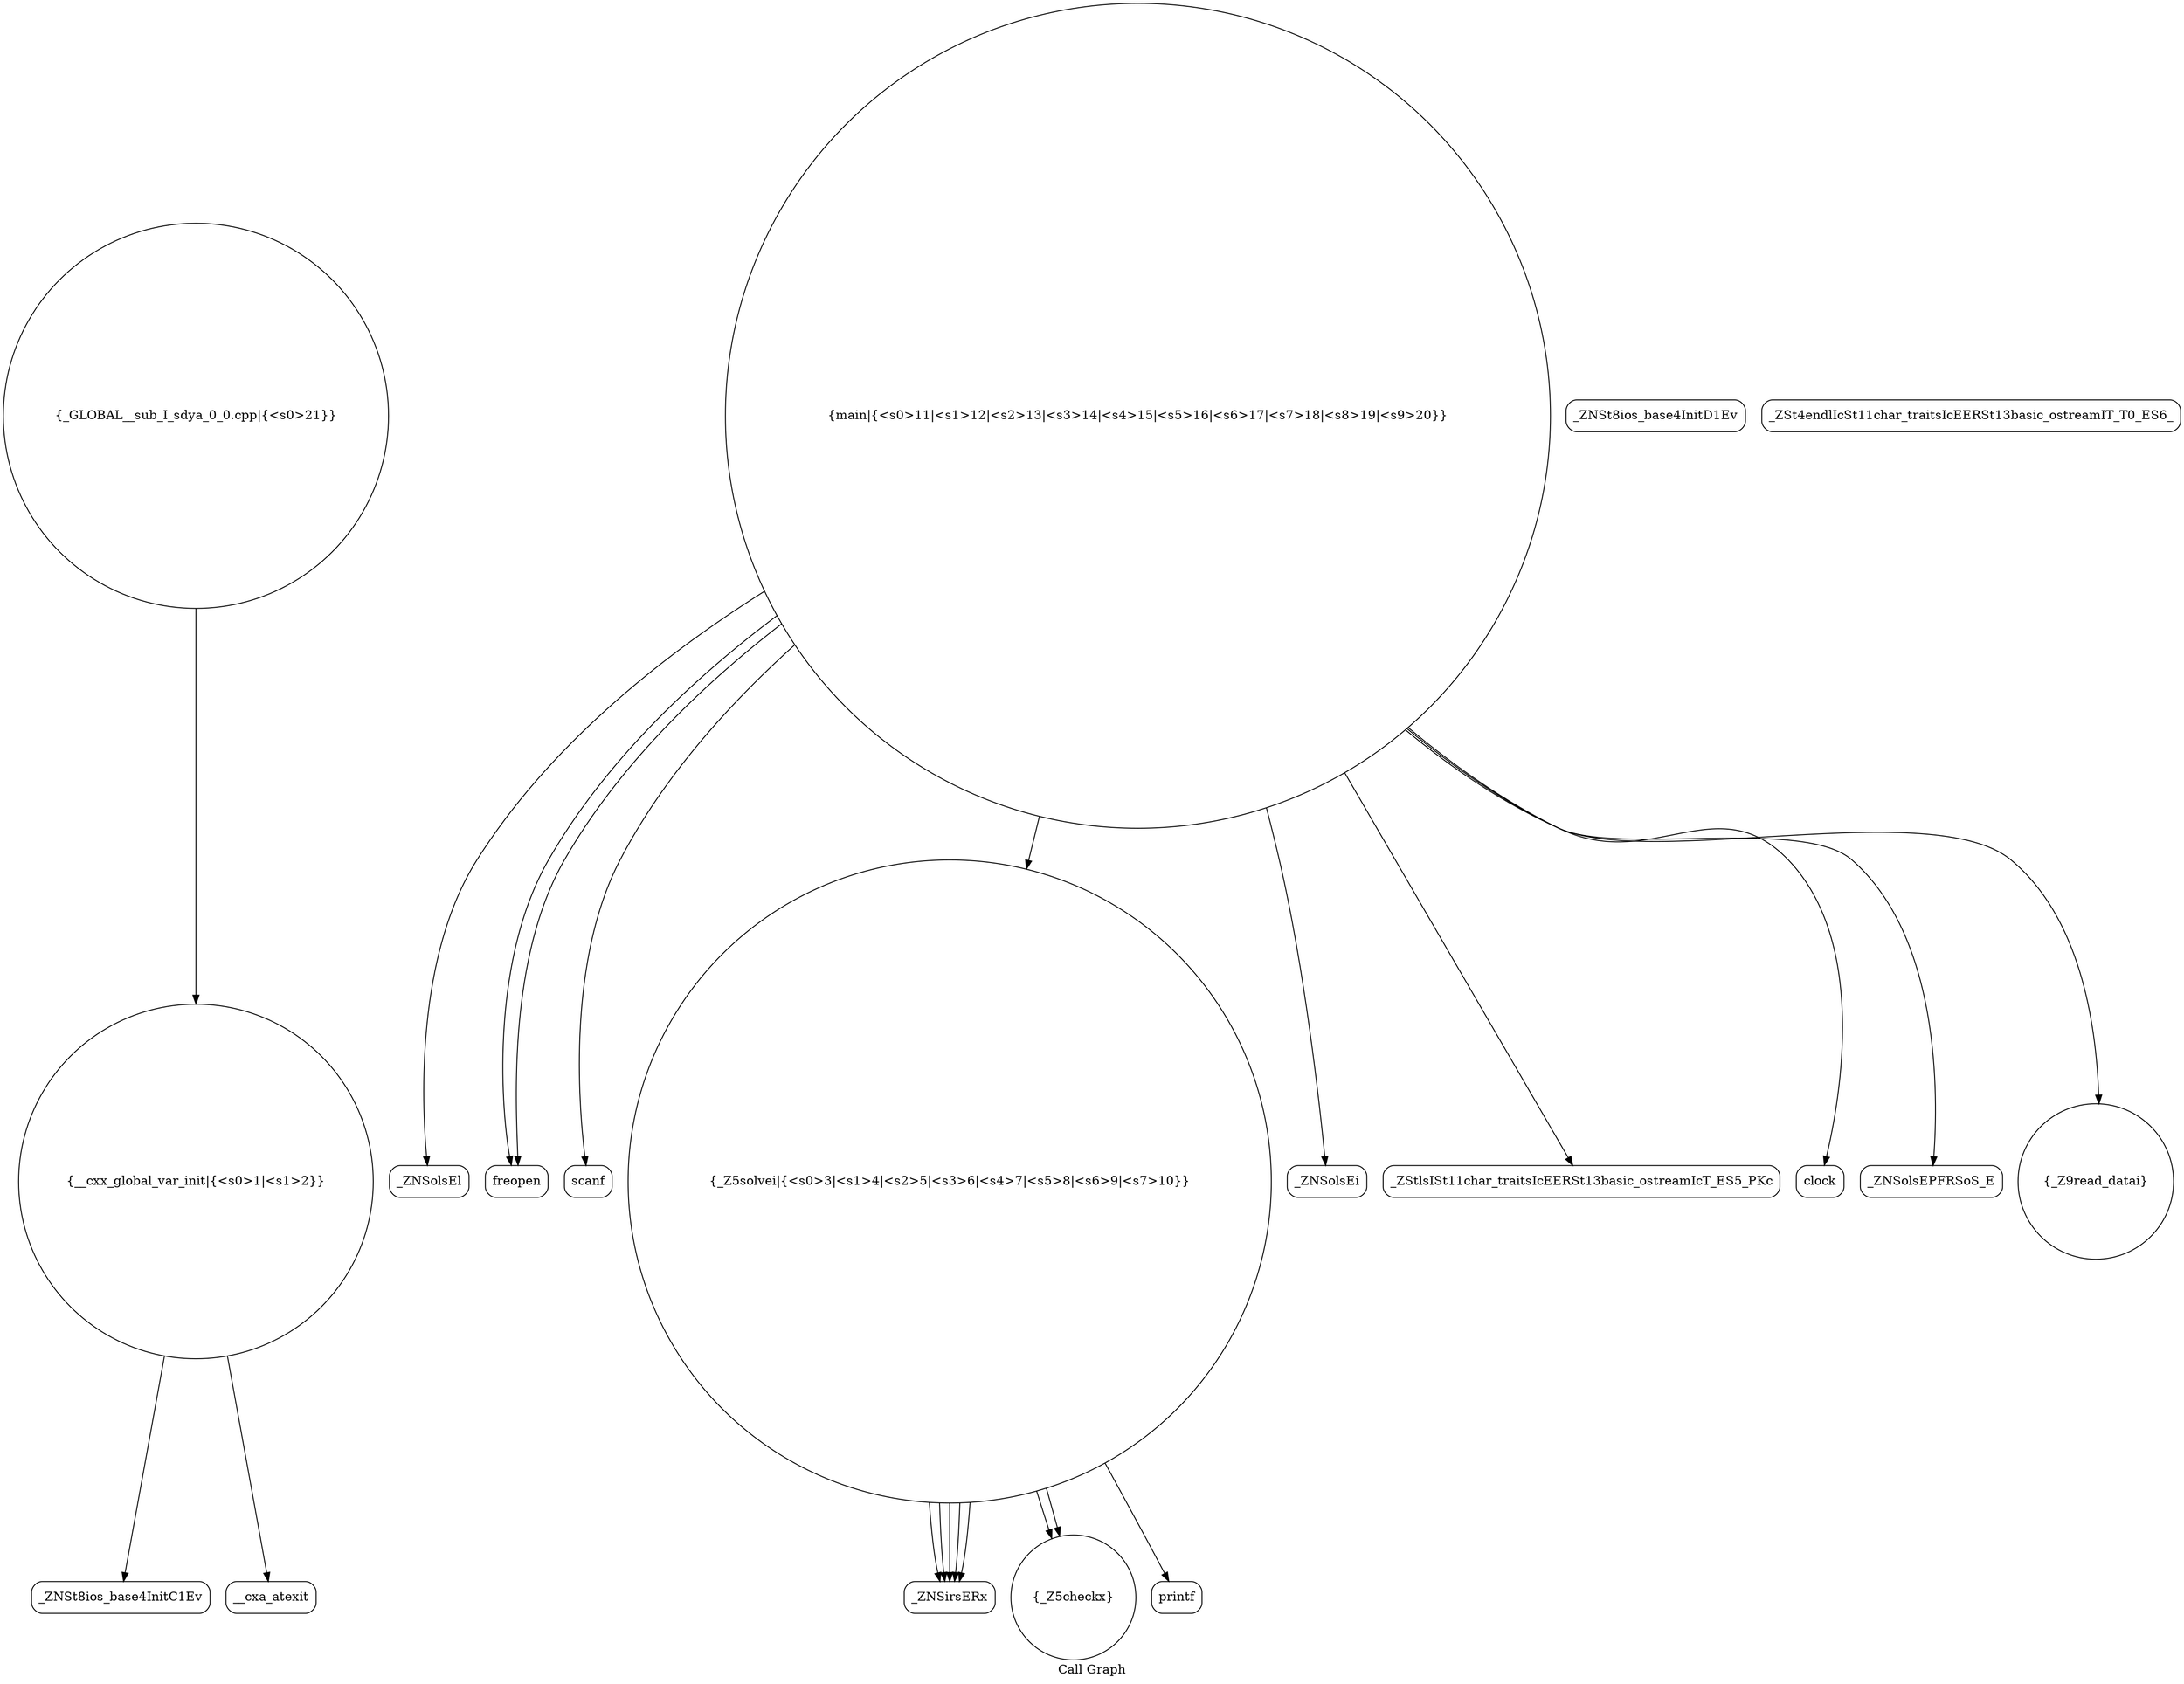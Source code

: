 digraph "Call Graph" {
	label="Call Graph";

	Node0x55cf8bd511e0 [shape=record,shape=circle,label="{__cxx_global_var_init|{<s0>1|<s1>2}}"];
	Node0x55cf8bd511e0:s0 -> Node0x55cf8bd51670[color=black];
	Node0x55cf8bd511e0:s1 -> Node0x55cf8bd51770[color=black];
	Node0x55cf8bd51970 [shape=record,shape=Mrecord,label="{_ZNSirsERx}"];
	Node0x55cf8bd51cf0 [shape=record,shape=Mrecord,label="{_ZNSolsEl}"];
	Node0x55cf8bd516f0 [shape=record,shape=Mrecord,label="{_ZNSt8ios_base4InitD1Ev}"];
	Node0x55cf8bd51a70 [shape=record,shape=circle,label="{main|{<s0>11|<s1>12|<s2>13|<s3>14|<s4>15|<s5>16|<s6>17|<s7>18|<s8>19|<s9>20}}"];
	Node0x55cf8bd51a70:s0 -> Node0x55cf8bd51af0[color=black];
	Node0x55cf8bd51a70:s1 -> Node0x55cf8bd51af0[color=black];
	Node0x55cf8bd51a70:s2 -> Node0x55cf8bd51b70[color=black];
	Node0x55cf8bd51a70:s3 -> Node0x55cf8bd518f0[color=black];
	Node0x55cf8bd51a70:s4 -> Node0x55cf8bd51c70[color=black];
	Node0x55cf8bd51a70:s5 -> Node0x55cf8bd51bf0[color=black];
	Node0x55cf8bd51a70:s6 -> Node0x55cf8bd51d70[color=black];
	Node0x55cf8bd51a70:s7 -> Node0x55cf8bd51cf0[color=black];
	Node0x55cf8bd51a70:s8 -> Node0x55cf8bd51df0[color=black];
	Node0x55cf8bd51a70:s9 -> Node0x55cf8bd517f0[color=black];
	Node0x55cf8bd51df0 [shape=record,shape=Mrecord,label="{_ZNSolsEPFRSoS_E}"];
	Node0x55cf8bd517f0 [shape=record,shape=circle,label="{_Z9read_datai}"];
	Node0x55cf8bd51b70 [shape=record,shape=Mrecord,label="{scanf}"];
	Node0x55cf8bd51ef0 [shape=record,shape=circle,label="{_GLOBAL__sub_I_sdya_0_0.cpp|{<s0>21}}"];
	Node0x55cf8bd51ef0:s0 -> Node0x55cf8bd511e0[color=black];
	Node0x55cf8bd518f0 [shape=record,shape=circle,label="{_Z5solvei|{<s0>3|<s1>4|<s2>5|<s3>6|<s4>7|<s5>8|<s6>9|<s7>10}}"];
	Node0x55cf8bd518f0:s0 -> Node0x55cf8bd51970[color=black];
	Node0x55cf8bd518f0:s1 -> Node0x55cf8bd51970[color=black];
	Node0x55cf8bd518f0:s2 -> Node0x55cf8bd51970[color=black];
	Node0x55cf8bd518f0:s3 -> Node0x55cf8bd51970[color=black];
	Node0x55cf8bd518f0:s4 -> Node0x55cf8bd51970[color=black];
	Node0x55cf8bd518f0:s5 -> Node0x55cf8bd51870[color=black];
	Node0x55cf8bd518f0:s6 -> Node0x55cf8bd51870[color=black];
	Node0x55cf8bd518f0:s7 -> Node0x55cf8bd519f0[color=black];
	Node0x55cf8bd51c70 [shape=record,shape=Mrecord,label="{_ZNSolsEi}"];
	Node0x55cf8bd51670 [shape=record,shape=Mrecord,label="{_ZNSt8ios_base4InitC1Ev}"];
	Node0x55cf8bd519f0 [shape=record,shape=Mrecord,label="{printf}"];
	Node0x55cf8bd51d70 [shape=record,shape=Mrecord,label="{clock}"];
	Node0x55cf8bd51770 [shape=record,shape=Mrecord,label="{__cxa_atexit}"];
	Node0x55cf8bd51af0 [shape=record,shape=Mrecord,label="{freopen}"];
	Node0x55cf8bd51e70 [shape=record,shape=Mrecord,label="{_ZSt4endlIcSt11char_traitsIcEERSt13basic_ostreamIT_T0_ES6_}"];
	Node0x55cf8bd51870 [shape=record,shape=circle,label="{_Z5checkx}"];
	Node0x55cf8bd51bf0 [shape=record,shape=Mrecord,label="{_ZStlsISt11char_traitsIcEERSt13basic_ostreamIcT_ES5_PKc}"];
}
